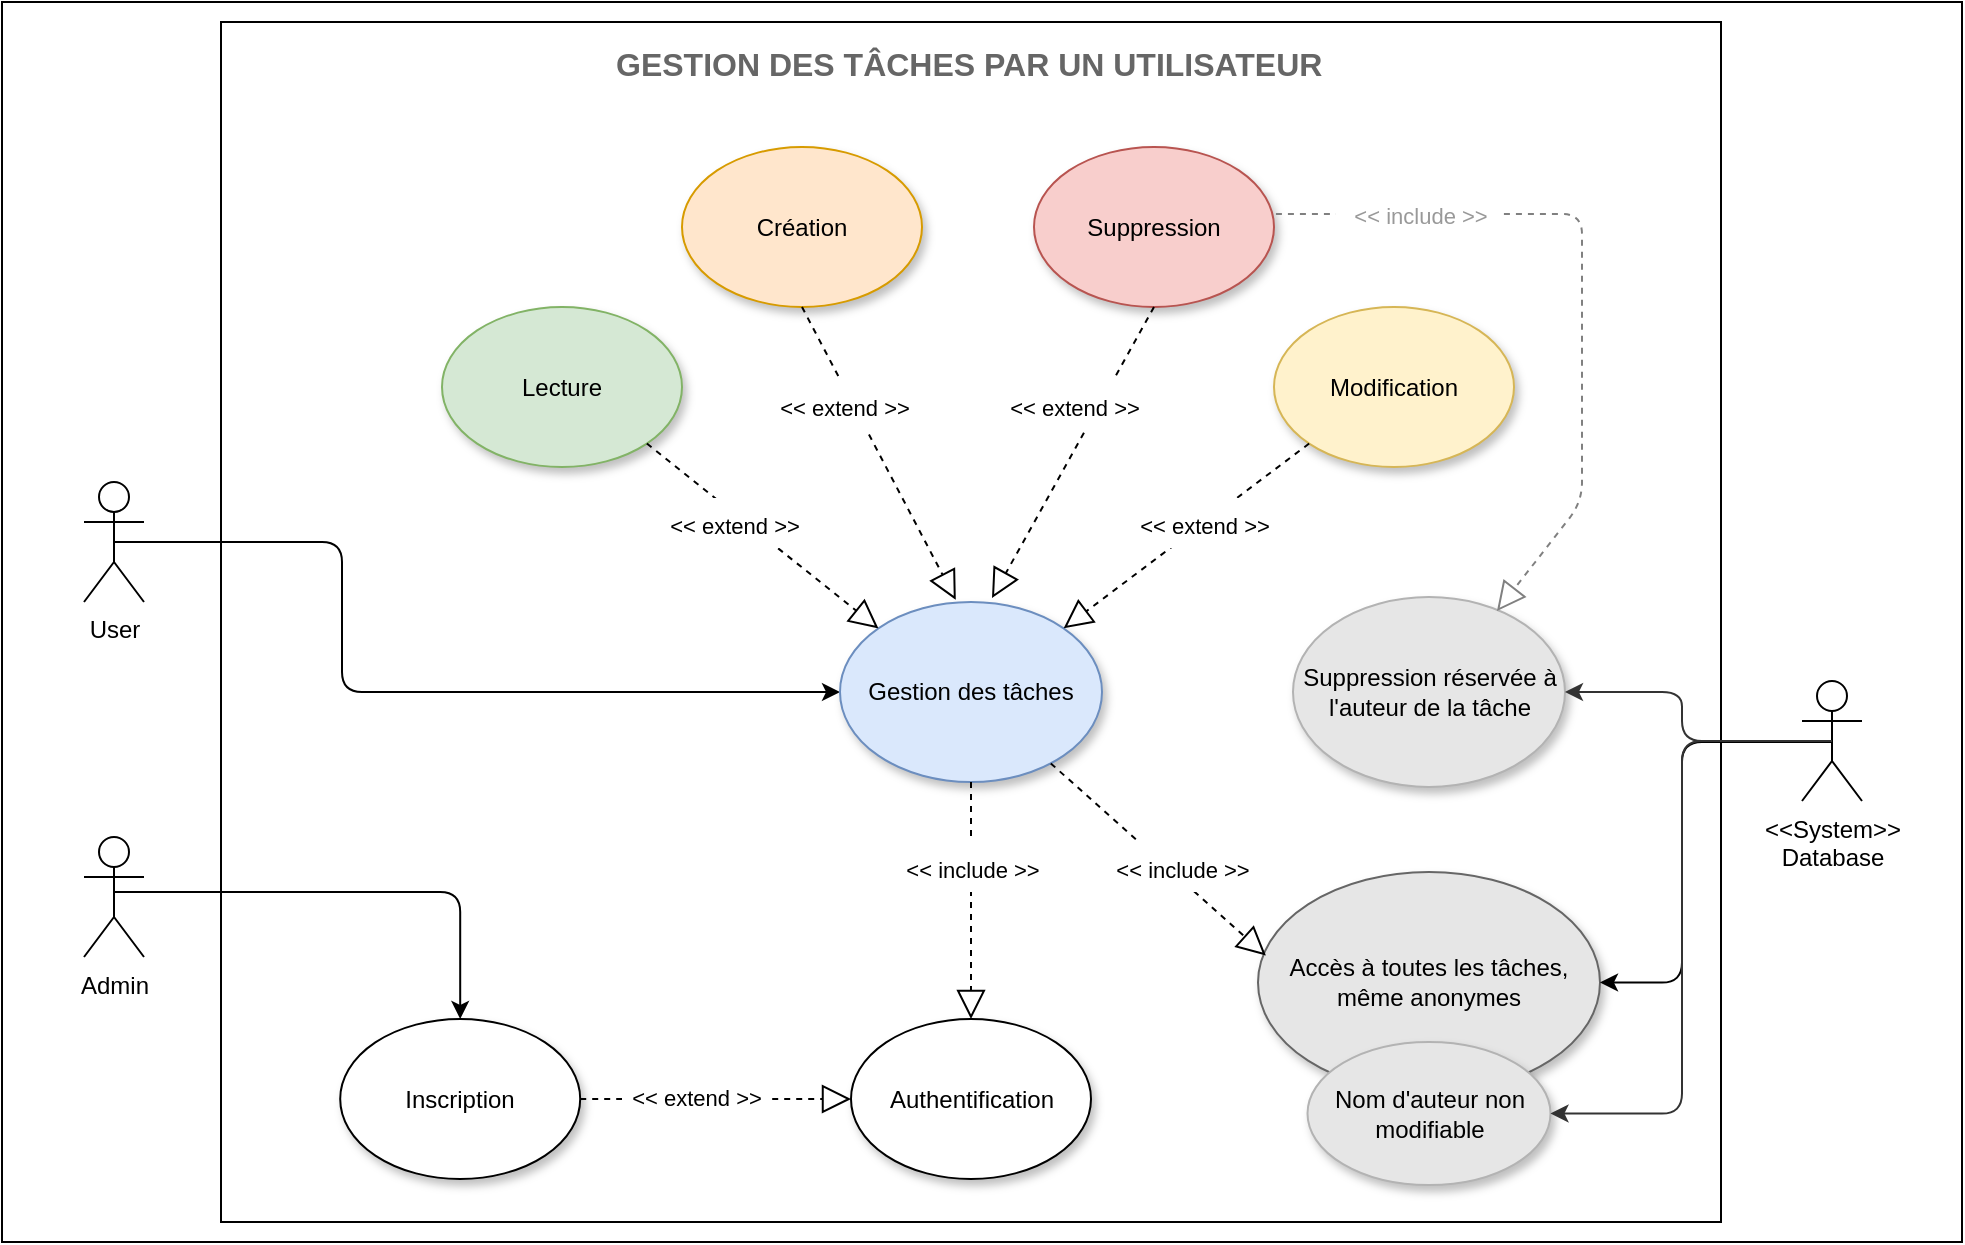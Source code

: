 <mxfile version="14.4.9" type="device" pages="3"><diagram id="VH_ox0vTG5aYY0R1LAW1" name="Page-1"><mxGraphModel dx="1088" dy="1764" grid="1" gridSize="10" guides="1" tooltips="1" connect="1" arrows="1" fold="1" page="1" pageScale="1" pageWidth="827" pageHeight="1169" math="0" shadow="0"><root><mxCell id="0"/><mxCell id="1" parent="0"/><mxCell id="WG0vmA7GrmN-rocCWLWq-1" value="" style="rounded=0;whiteSpace=wrap;html=1;fillColor=none;" parent="1" vertex="1"><mxGeometry x="230" y="-210" width="980" height="620" as="geometry"/></mxCell><mxCell id="WG0vmA7GrmN-rocCWLWq-2" value="" style="shape=folder;fontStyle=1;spacingTop=10;tabWidth=40;tabHeight=0;tabPosition=left;html=1;" parent="1" vertex="1"><mxGeometry x="339.5" y="-200" width="750" height="600" as="geometry"/></mxCell><mxCell id="WG0vmA7GrmN-rocCWLWq-3" style="edgeStyle=orthogonalEdgeStyle;rounded=1;orthogonalLoop=1;jettySize=auto;html=1;exitX=0.5;exitY=0.5;exitDx=0;exitDy=0;exitPerimeter=0;shadow=0;" parent="1" source="WG0vmA7GrmN-rocCWLWq-4" target="WG0vmA7GrmN-rocCWLWq-8" edge="1"><mxGeometry relative="1" as="geometry"><Array as="points"><mxPoint x="400" y="60"/><mxPoint x="400" y="135"/></Array></mxGeometry></mxCell><mxCell id="WG0vmA7GrmN-rocCWLWq-4" value="User" style="shape=umlActor;verticalLabelPosition=bottom;verticalAlign=top;html=1;" parent="1" vertex="1"><mxGeometry x="271" y="30" width="30" height="60" as="geometry"/></mxCell><mxCell id="WG0vmA7GrmN-rocCWLWq-5" value="Création" style="ellipse;whiteSpace=wrap;html=1;fillColor=#ffe6cc;strokeColor=#d79b00;shadow=1;" parent="1" vertex="1"><mxGeometry x="570" y="-137.5" width="120" height="80" as="geometry"/></mxCell><mxCell id="WG0vmA7GrmN-rocCWLWq-7" value="&lt;font color=&quot;#666666&quot;&gt;&lt;span style=&quot;font-size: 16px&quot;&gt;&lt;b&gt;GESTION DES TÂCHES PAR UN UTILISATEUR&lt;/b&gt;&lt;/span&gt;&lt;/font&gt;" style="text;html=1;align=left;" parent="1" vertex="1"><mxGeometry x="534.55" y="-195" width="360.9" height="30" as="geometry"/></mxCell><mxCell id="WG0vmA7GrmN-rocCWLWq-8" value="Gestion des tâches" style="ellipse;whiteSpace=wrap;html=1;fillColor=#dae8fc;strokeColor=#6c8ebf;shadow=1;" parent="1" vertex="1"><mxGeometry x="649" y="90" width="131" height="90" as="geometry"/></mxCell><mxCell id="WG0vmA7GrmN-rocCWLWq-10" value="Suppression" style="ellipse;whiteSpace=wrap;html=1;shadow=1;fillColor=#f8cecc;strokeColor=#b85450;" parent="1" vertex="1"><mxGeometry x="746" y="-137.5" width="120" height="80" as="geometry"/></mxCell><mxCell id="WG0vmA7GrmN-rocCWLWq-13" value="" style="endArrow=block;dashed=1;endFill=0;endSize=12;html=1;exitX=0.5;exitY=1;exitDx=0;exitDy=0;" parent="1" source="WG0vmA7GrmN-rocCWLWq-10" edge="1"><mxGeometry width="160" relative="1" as="geometry"><mxPoint x="709" y="90" as="sourcePoint"/><mxPoint x="725" y="88" as="targetPoint"/><Array as="points"/></mxGeometry></mxCell><mxCell id="WG0vmA7GrmN-rocCWLWq-14" value="" style="endArrow=block;dashed=1;endFill=0;endSize=12;html=1;exitX=0.5;exitY=1;exitDx=0;exitDy=0;entryX=0.442;entryY=-0.012;entryDx=0;entryDy=0;entryPerimeter=0;" parent="1" source="WG0vmA7GrmN-rocCWLWq-5" target="WG0vmA7GrmN-rocCWLWq-8" edge="1"><mxGeometry width="160" relative="1" as="geometry"><mxPoint x="837.574" y="3.284" as="sourcePoint"/><mxPoint x="687" y="91" as="targetPoint"/><Array as="points"/></mxGeometry></mxCell><mxCell id="WG0vmA7GrmN-rocCWLWq-17" value="&lt;font style=&quot;font-size: 11px&quot;&gt;&amp;lt;&amp;lt; extend &amp;gt;&amp;gt;&lt;/font&gt;" style="text;html=1;align=center;fillColor=#ffffff;" parent="1" vertex="1"><mxGeometry x="606" y="-21" width="90" height="25" as="geometry"/></mxCell><mxCell id="WG0vmA7GrmN-rocCWLWq-18" value="Inscription" style="ellipse;whiteSpace=wrap;html=1;shadow=1;" parent="1" vertex="1"><mxGeometry x="399.1" y="298.5" width="120" height="80" as="geometry"/></mxCell><mxCell id="WG0vmA7GrmN-rocCWLWq-19" value="" style="endArrow=block;dashed=1;endFill=0;endSize=12;html=1;exitX=0.5;exitY=1;exitDx=0;exitDy=0;entryX=0.5;entryY=0;entryDx=0;entryDy=0;" parent="1" source="WG0vmA7GrmN-rocCWLWq-8" target="lj6DxXYrxHW-u3DZiMIi-6" edge="1"><mxGeometry width="160" relative="1" as="geometry"><mxPoint x="719" y="310" as="sourcePoint"/><mxPoint x="719" y="180" as="targetPoint"/></mxGeometry></mxCell><mxCell id="lj6DxXYrxHW-u3DZiMIi-1" value="Lecture" style="ellipse;whiteSpace=wrap;html=1;shadow=1;fillColor=#d5e8d4;strokeColor=#82b366;" parent="1" vertex="1"><mxGeometry x="450" y="-57.5" width="120" height="80" as="geometry"/></mxCell><mxCell id="lj6DxXYrxHW-u3DZiMIi-2" value="" style="endArrow=block;dashed=1;endFill=0;endSize=12;html=1;exitX=1;exitY=1;exitDx=0;exitDy=0;entryX=0;entryY=0;entryDx=0;entryDy=0;" parent="1" source="lj6DxXYrxHW-u3DZiMIi-1" target="WG0vmA7GrmN-rocCWLWq-8" edge="1"><mxGeometry width="160" relative="1" as="geometry"><mxPoint x="719" y="-60" as="sourcePoint"/><mxPoint x="719" y="100" as="targetPoint"/><Array as="points"/></mxGeometry></mxCell><mxCell id="lj6DxXYrxHW-u3DZiMIi-3" value="&lt;font style=&quot;font-size: 11px&quot;&gt;&amp;lt;&amp;lt; extend &amp;gt;&amp;gt;&lt;/font&gt;" style="text;html=1;align=center;fillColor=#ffffff;" parent="1" vertex="1"><mxGeometry x="551" y="38" width="90" height="25" as="geometry"/></mxCell><mxCell id="lj6DxXYrxHW-u3DZiMIi-4" value="&lt;font style=&quot;font-size: 11px&quot;&gt;&amp;lt;&amp;lt; include &amp;gt;&amp;gt;&lt;/font&gt;" style="text;html=1;align=center;fillColor=#ffffff;" parent="1" vertex="1"><mxGeometry x="670" y="210" width="90" height="25" as="geometry"/></mxCell><mxCell id="lj6DxXYrxHW-u3DZiMIi-6" value="Authentification" style="ellipse;whiteSpace=wrap;html=1;shadow=1;" parent="1" vertex="1"><mxGeometry x="654.5" y="298.5" width="120" height="80" as="geometry"/></mxCell><mxCell id="lj6DxXYrxHW-u3DZiMIi-12" value="" style="endArrow=block;dashed=1;endFill=0;endSize=12;html=1;exitX=1;exitY=0.5;exitDx=0;exitDy=0;entryX=0;entryY=0.5;entryDx=0;entryDy=0;" parent="1" source="WG0vmA7GrmN-rocCWLWq-18" target="lj6DxXYrxHW-u3DZiMIi-6" edge="1"><mxGeometry width="160" relative="1" as="geometry"><mxPoint x="960" y="173.54" as="sourcePoint"/><mxPoint x="842.426" y="321.716" as="targetPoint"/></mxGeometry></mxCell><mxCell id="lj6DxXYrxHW-u3DZiMIi-13" value="&lt;font style=&quot;font-size: 11px&quot;&gt;&amp;lt;&amp;lt; extend &amp;gt;&amp;gt;&lt;/font&gt;" style="text;html=1;align=center;fillColor=#ffffff;" parent="1" vertex="1"><mxGeometry x="540" y="324" width="74" height="25" as="geometry"/></mxCell><mxCell id="lj6DxXYrxHW-u3DZiMIi-15" value="Modification" style="ellipse;whiteSpace=wrap;html=1;fillColor=#fff2cc;strokeColor=#d6b656;shadow=1;" parent="1" vertex="1"><mxGeometry x="866" y="-57.5" width="120" height="80" as="geometry"/></mxCell><mxCell id="lj6DxXYrxHW-u3DZiMIi-16" value="" style="endArrow=block;dashed=1;endFill=0;endSize=12;html=1;exitX=0;exitY=1;exitDx=0;exitDy=0;entryX=1;entryY=0;entryDx=0;entryDy=0;startSize=6;" parent="1" source="lj6DxXYrxHW-u3DZiMIi-15" target="WG0vmA7GrmN-rocCWLWq-8" edge="1"><mxGeometry width="160" relative="1" as="geometry"><mxPoint x="640" y="-47.5" as="sourcePoint"/><mxPoint x="709" y="90" as="targetPoint"/><Array as="points"/></mxGeometry></mxCell><mxCell id="lj6DxXYrxHW-u3DZiMIi-17" value="&lt;font style=&quot;font-size: 11px&quot;&gt;&amp;lt;&amp;lt; extend &amp;gt;&amp;gt;&lt;/font&gt;" style="text;html=1;align=center;fillColor=#ffffff;" parent="1" vertex="1"><mxGeometry x="786" y="38" width="90" height="25" as="geometry"/></mxCell><mxCell id="WG0vmA7GrmN-rocCWLWq-16" value="&lt;font style=&quot;font-size: 11px&quot;&gt;&amp;lt;&amp;lt; extend &amp;gt;&amp;gt;&lt;/font&gt;" style="text;html=1;align=center;fillColor=#ffffff;" parent="1" vertex="1"><mxGeometry x="721" y="-21" width="90" height="25" as="geometry"/></mxCell><mxCell id="iGPnYd8K7_61sHBMlRPm-2" value="Accès à toutes les tâches, même anonymes" style="ellipse;whiteSpace=wrap;html=1;shadow=1;fillColor=#E6E6E6;strokeColor=#666666;" parent="1" vertex="1"><mxGeometry x="858" y="225" width="171" height="110.5" as="geometry"/></mxCell><mxCell id="iGPnYd8K7_61sHBMlRPm-5" value="&amp;lt;&amp;lt;System&amp;gt;&amp;gt;&lt;br&gt;Database" style="shape=umlActor;verticalLabelPosition=bottom;verticalAlign=top;html=1;" parent="1" vertex="1"><mxGeometry x="1130" y="129.5" width="30" height="60" as="geometry"/></mxCell><mxCell id="iGPnYd8K7_61sHBMlRPm-8" value="" style="endArrow=block;dashed=1;endFill=0;endSize=12;html=1;entryX=0.023;entryY=0.378;entryDx=0;entryDy=0;entryPerimeter=0;" parent="1" source="WG0vmA7GrmN-rocCWLWq-8" target="iGPnYd8K7_61sHBMlRPm-2" edge="1"><mxGeometry width="160" relative="1" as="geometry"><mxPoint x="724.5" y="190" as="sourcePoint"/><mxPoint x="724.5" y="308.5" as="targetPoint"/></mxGeometry></mxCell><mxCell id="iGPnYd8K7_61sHBMlRPm-4" value="&lt;font style=&quot;font-size: 11px&quot;&gt;&amp;lt;&amp;lt; include &amp;gt;&amp;gt;&lt;/font&gt;" style="text;html=1;align=center;fillColor=#ffffff;" parent="1" vertex="1"><mxGeometry x="788" y="210" width="64" height="25" as="geometry"/></mxCell><mxCell id="iGPnYd8K7_61sHBMlRPm-9" value="Suppression réservée à l'auteur de la tâche" style="ellipse;whiteSpace=wrap;html=1;shadow=1;fillColor=#E6E6E6;strokeColor=#B3B3B3;" parent="1" vertex="1"><mxGeometry x="875.5" y="87.5" width="136" height="95" as="geometry"/></mxCell><mxCell id="iGPnYd8K7_61sHBMlRPm-11" style="edgeStyle=orthogonalEdgeStyle;rounded=1;orthogonalLoop=1;jettySize=auto;html=1;shadow=0;entryX=1;entryY=0.5;entryDx=0;entryDy=0;exitX=0.5;exitY=0.5;exitDx=0;exitDy=0;exitPerimeter=0;strokeColor=#333333;" parent="1" source="iGPnYd8K7_61sHBMlRPm-5" target="iGPnYd8K7_61sHBMlRPm-9" edge="1"><mxGeometry relative="1" as="geometry"><Array as="points"><mxPoint x="1070" y="160"/><mxPoint x="1070" y="135"/></Array><mxPoint x="1030" y="255" as="sourcePoint"/><mxPoint x="1041.0" y="254.75" as="targetPoint"/></mxGeometry></mxCell><mxCell id="iGPnYd8K7_61sHBMlRPm-12" style="edgeStyle=orthogonalEdgeStyle;rounded=1;orthogonalLoop=1;jettySize=auto;html=1;exitX=0.5;exitY=0.5;exitDx=0;exitDy=0;exitPerimeter=0;shadow=0;entryX=1;entryY=0.5;entryDx=0;entryDy=0;" parent="1" target="iGPnYd8K7_61sHBMlRPm-2" edge="1"><mxGeometry relative="1" as="geometry"><Array as="points"><mxPoint x="1070" y="160"/><mxPoint x="1070" y="280"/></Array><mxPoint x="1145" y="160" as="sourcePoint"/><mxPoint x="1031" y="310" as="targetPoint"/></mxGeometry></mxCell><mxCell id="iGPnYd8K7_61sHBMlRPm-13" value="" style="endArrow=block;dashed=1;endFill=0;endSize=12;html=1;exitX=1.008;exitY=0.419;exitDx=0;exitDy=0;exitPerimeter=0;entryX=0.75;entryY=0.074;entryDx=0;entryDy=0;entryPerimeter=0;strokeColor=#808080;fontColor=#FF0000;" parent="1" source="WG0vmA7GrmN-rocCWLWq-10" target="iGPnYd8K7_61sHBMlRPm-9" edge="1"><mxGeometry width="160" relative="1" as="geometry"><mxPoint x="724.5" y="190" as="sourcePoint"/><mxPoint x="724.5" y="308.5" as="targetPoint"/><Array as="points"><mxPoint x="1020" y="-104"/><mxPoint x="1020" y="40"/></Array></mxGeometry></mxCell><mxCell id="iGPnYd8K7_61sHBMlRPm-15" value="&lt;font style=&quot;font-size: 11px&quot;&gt;&amp;lt;&amp;lt; include &amp;gt;&amp;gt;&lt;/font&gt;" style="text;html=1;align=center;fillColor=#ffffff;fontColor=#999999;" parent="1" vertex="1"><mxGeometry x="897" y="-117" width="83" height="25" as="geometry"/></mxCell><mxCell id="iGPnYd8K7_61sHBMlRPm-19" value="Admin" style="shape=umlActor;verticalLabelPosition=bottom;verticalAlign=top;html=1;" parent="1" vertex="1"><mxGeometry x="271" y="207.5" width="30" height="60" as="geometry"/></mxCell><mxCell id="iGPnYd8K7_61sHBMlRPm-20" style="edgeStyle=orthogonalEdgeStyle;rounded=1;orthogonalLoop=1;jettySize=auto;html=1;exitX=0.5;exitY=0.5;exitDx=0;exitDy=0;exitPerimeter=0;shadow=0;entryX=0.5;entryY=0;entryDx=0;entryDy=0;" parent="1" target="WG0vmA7GrmN-rocCWLWq-18" edge="1"><mxGeometry relative="1" as="geometry"><Array as="points"><mxPoint x="459" y="235"/></Array><mxPoint x="286" y="235" as="sourcePoint"/><mxPoint x="649" y="310" as="targetPoint"/></mxGeometry></mxCell><mxCell id="iGPnYd8K7_61sHBMlRPm-21" value="Nom d'auteur non modifiable" style="ellipse;whiteSpace=wrap;html=1;shadow=1;fillColor=#E6E6E6;strokeColor=#B3B3B3;" parent="1" vertex="1"><mxGeometry x="882.75" y="310" width="121.5" height="71.5" as="geometry"/></mxCell><mxCell id="iGPnYd8K7_61sHBMlRPm-22" style="edgeStyle=orthogonalEdgeStyle;rounded=1;orthogonalLoop=1;jettySize=auto;html=1;shadow=0;entryX=1;entryY=0.5;entryDx=0;entryDy=0;strokeColor=#333333;exitX=0.5;exitY=0.5;exitDx=0;exitDy=0;exitPerimeter=0;fontColor=#999999;" parent="1" source="iGPnYd8K7_61sHBMlRPm-5" target="iGPnYd8K7_61sHBMlRPm-21" edge="1"><mxGeometry relative="1" as="geometry"><Array as="points"><mxPoint x="1070" y="160"/><mxPoint x="1070" y="346"/></Array><mxPoint x="1155" y="169.5" as="sourcePoint"/><mxPoint x="1004" y="157.5" as="targetPoint"/></mxGeometry></mxCell></root></mxGraphModel></diagram><diagram name="Livraison d'une commande" id="w-QYUiCodnrglj6sB1-8"><mxGraphModel dx="3485" dy="1910" grid="1" gridSize="10" guides="1" tooltips="1" connect="1" arrows="1" fold="1" page="1" pageScale="1" pageWidth="1654" pageHeight="2336" math="0" shadow="0"><root><mxCell id="6cDjXTNqXEqVuaz6WDZV-0"/><mxCell id="6cDjXTNqXEqVuaz6WDZV-1" parent="6cDjXTNqXEqVuaz6WDZV-0"/><mxCell id="MOrpgFzgNn9ORwq8JFCb-0" value="" style="whiteSpace=wrap;html=1;" vertex="1" parent="6cDjXTNqXEqVuaz6WDZV-1"><mxGeometry x="110" y="90" width="1340" height="890" as="geometry"/></mxCell><mxCell id="Pdqt44g4JhJTXEELVmCi-0" value="" style="shape=folder;fontStyle=1;spacingTop=10;tabWidth=40;tabHeight=14;tabPosition=left;html=1;" parent="6cDjXTNqXEqVuaz6WDZV-1" vertex="1"><mxGeometry x="350" y="130" width="830" height="790" as="geometry"/></mxCell><mxCell id="6b2l9aKh-bgbINoQDBiH-1" value="&amp;lt;&amp;lt;système&amp;gt;&amp;gt;&lt;br&gt;&lt;b&gt;système de géolocalisation&lt;/b&gt;&lt;br&gt;" style="shape=umlActor;verticalLabelPosition=bottom;labelBackgroundColor=#ffffff;verticalAlign=top;html=1;fillColor=#000000;" parent="6cDjXTNqXEqVuaz6WDZV-1" vertex="1"><mxGeometry x="1300" y="500" width="30" height="56" as="geometry"/></mxCell><mxCell id="6b2l9aKh-bgbINoQDBiH-2" style="edgeStyle=none;rounded=1;jumpSize=6;orthogonalLoop=1;jettySize=auto;html=1;exitX=1;exitY=1;exitDx=0;exitDy=0;entryX=0.024;entryY=0.386;entryDx=0;entryDy=0;entryPerimeter=0;dashed=1;endArrow=block;endFill=0;endSize=20;strokeWidth=1;" parent="6cDjXTNqXEqVuaz6WDZV-1" source="6b2l9aKh-bgbINoQDBiH-4" target="6b2l9aKh-bgbINoQDBiH-5" edge="1"><mxGeometry relative="1" as="geometry"/></mxCell><mxCell id="6b2l9aKh-bgbINoQDBiH-3" value="&amp;lt; &amp;lt;include&amp;gt; &amp;gt;" style="text;html=1;resizable=0;points=[];align=center;verticalAlign=middle;labelBackgroundColor=#ffffff;" parent="6b2l9aKh-bgbINoQDBiH-2" vertex="1" connectable="0"><mxGeometry x="-0.205" y="1" relative="1" as="geometry"><mxPoint as="offset"/></mxGeometry></mxCell><mxCell id="6b2l9aKh-bgbINoQDBiH-4" value="Validation de la commande" style="ellipse;whiteSpace=wrap;html=1;" parent="6cDjXTNqXEqVuaz6WDZV-1" vertex="1"><mxGeometry x="494" y="168" width="210" height="70" as="geometry"/></mxCell><mxCell id="G4kkE9BbwctxxHwsilJT-6" style="edgeStyle=none;rounded=1;jumpSize=6;orthogonalLoop=1;jettySize=auto;html=1;exitX=0.5;exitY=1;exitDx=0;exitDy=0;entryX=0.5;entryY=0;entryDx=0;entryDy=0;dashed=1;endArrow=block;endFill=0;endSize=20;strokeWidth=1;" parent="6cDjXTNqXEqVuaz6WDZV-1" source="6b2l9aKh-bgbINoQDBiH-5" target="G4kkE9BbwctxxHwsilJT-3" edge="1"><mxGeometry relative="1" as="geometry"/></mxCell><mxCell id="G4kkE9BbwctxxHwsilJT-9" value="&amp;lt; &amp;lt;include&amp;gt; &amp;gt;" style="text;html=1;resizable=0;points=[];align=center;verticalAlign=middle;labelBackgroundColor=#ffffff;" parent="G4kkE9BbwctxxHwsilJT-6" vertex="1" connectable="0"><mxGeometry x="-0.405" y="2" relative="1" as="geometry"><mxPoint x="-2" y="14" as="offset"/></mxGeometry></mxCell><mxCell id="G4kkE9BbwctxxHwsilJT-14" style="edgeStyle=none;rounded=1;jumpSize=6;orthogonalLoop=1;jettySize=auto;html=1;exitX=1;exitY=1;exitDx=0;exitDy=0;entryX=1;entryY=0;entryDx=0;entryDy=0;dashed=1;endArrow=block;endFill=0;endSize=20;strokeWidth=1;" parent="6cDjXTNqXEqVuaz6WDZV-1" source="G4kkE9BbwctxxHwsilJT-3" target="G4kkE9BbwctxxHwsilJT-11" edge="1"><mxGeometry relative="1" as="geometry"><Array as="points"/></mxGeometry></mxCell><mxCell id="G4kkE9BbwctxxHwsilJT-15" value="&amp;lt; &amp;lt;include&amp;gt; &amp;gt;" style="text;html=1;resizable=0;points=[];align=center;verticalAlign=middle;labelBackgroundColor=#ffffff;" parent="G4kkE9BbwctxxHwsilJT-14" vertex="1" connectable="0"><mxGeometry x="-0.217" relative="1" as="geometry"><mxPoint as="offset"/></mxGeometry></mxCell><mxCell id="6b2l9aKh-bgbINoQDBiH-5" value="Calcul du temps de livraison" style="ellipse;whiteSpace=wrap;html=1;" parent="6cDjXTNqXEqVuaz6WDZV-1" vertex="1"><mxGeometry x="838" y="257" width="210" height="70" as="geometry"/></mxCell><mxCell id="6b2l9aKh-bgbINoQDBiH-6" value="" style="endArrow=none;html=1;entryX=0;entryY=0.333;entryDx=0;entryDy=0;entryPerimeter=0;exitX=0.886;exitY=0.814;exitDx=0;exitDy=0;exitPerimeter=0;" parent="6cDjXTNqXEqVuaz6WDZV-1" source="6b2l9aKh-bgbINoQDBiH-5" target="6b2l9aKh-bgbINoQDBiH-1" edge="1"><mxGeometry width="50" height="50" relative="1" as="geometry"><mxPoint x="1085" y="267" as="sourcePoint"/><mxPoint x="1204" y="188" as="targetPoint"/></mxGeometry></mxCell><mxCell id="6b2l9aKh-bgbINoQDBiH-9" value="Livraison de la commande" style="ellipse;whiteSpace=wrap;html=1;" parent="6cDjXTNqXEqVuaz6WDZV-1" vertex="1"><mxGeometry x="555" y="780" width="210" height="70" as="geometry"/></mxCell><mxCell id="6b2l9aKh-bgbINoQDBiH-10" value="&lt;div style=&quot;text-align: center&quot;&gt;&lt;span&gt;&lt;b&gt;extension point&lt;/b&gt;&lt;/span&gt;&lt;/div&gt;&lt;div style=&quot;text-align: center&quot;&gt;&lt;span&gt;EXT1 : Si validation OK&lt;/span&gt;&lt;/div&gt;" style="text;html=1;resizable=0;points=[];autosize=1;align=left;verticalAlign=top;spacingTop=-4;" parent="6cDjXTNqXEqVuaz6WDZV-1" vertex="1"><mxGeometry x="534" y="247" width="140" height="30" as="geometry"/></mxCell><mxCell id="BLP0bTrUJ7WYx-oRSA_N-0" value="&lt;div style=&quot;text-align: center&quot;&gt;&lt;b&gt;Livraison d'une commande&lt;/b&gt;&lt;/div&gt;" style="text;html=1;" parent="6cDjXTNqXEqVuaz6WDZV-1" vertex="1"><mxGeometry x="1000" y="156" width="170" height="30" as="geometry"/></mxCell><mxCell id="6AGqnf61tiGwgaYWyTPQ-6" style="edgeStyle=none;rounded=1;jumpSize=6;orthogonalLoop=1;jettySize=auto;html=1;exitX=0.5;exitY=0;exitDx=0;exitDy=0;entryX=0.457;entryY=1.2;entryDx=0;entryDy=0;entryPerimeter=0;endArrow=block;endFill=0;endSize=20;strokeWidth=1;dashed=1;" parent="6cDjXTNqXEqVuaz6WDZV-1" source="BLP0bTrUJ7WYx-oRSA_N-1" target="6b2l9aKh-bgbINoQDBiH-10" edge="1"><mxGeometry relative="1" as="geometry"/></mxCell><mxCell id="bcoSQ2qYeqrCAkolIB37-0" value="&amp;lt; &amp;lt;extend&amp;gt; &amp;gt;" style="text;html=1;resizable=0;points=[];align=center;verticalAlign=middle;labelBackgroundColor=#ffffff;" parent="6AGqnf61tiGwgaYWyTPQ-6" vertex="1" connectable="0"><mxGeometry x="-0.265" relative="1" as="geometry"><mxPoint x="28" y="2" as="offset"/></mxGeometry></mxCell><mxCell id="G4kkE9BbwctxxHwsilJT-4" style="edgeStyle=none;rounded=1;jumpSize=6;orthogonalLoop=1;jettySize=auto;html=1;exitX=1;exitY=0.5;exitDx=0;exitDy=0;entryX=0;entryY=0;entryDx=0;entryDy=0;dashed=1;endArrow=block;endFill=0;endSize=20;strokeWidth=1;" parent="6cDjXTNqXEqVuaz6WDZV-1" source="BLP0bTrUJ7WYx-oRSA_N-1" target="G4kkE9BbwctxxHwsilJT-3" edge="1"><mxGeometry relative="1" as="geometry"/></mxCell><mxCell id="G4kkE9BbwctxxHwsilJT-8" value="&amp;lt; &amp;lt;include&amp;gt; &amp;gt;" style="text;html=1;resizable=0;points=[];align=center;verticalAlign=middle;labelBackgroundColor=#ffffff;" parent="G4kkE9BbwctxxHwsilJT-4" vertex="1" connectable="0"><mxGeometry x="0.19" y="2" relative="1" as="geometry"><mxPoint x="-13.5" y="-6.5" as="offset"/></mxGeometry></mxCell><mxCell id="BLP0bTrUJ7WYx-oRSA_N-1" value="Choix du livreur le plus proche&lt;br&gt;" style="ellipse;whiteSpace=wrap;html=1;" parent="6cDjXTNqXEqVuaz6WDZV-1" vertex="1"><mxGeometry x="479" y="360" width="250" height="70" as="geometry"/></mxCell><mxCell id="BLP0bTrUJ7WYx-oRSA_N-4" style="edgeStyle=none;rounded=1;jumpSize=6;orthogonalLoop=1;jettySize=auto;html=1;exitX=0.5;exitY=0;exitDx=0;exitDy=0;entryX=0.136;entryY=1.1;entryDx=0;entryDy=0;dashed=1;endArrow=block;endFill=0;endSize=20;strokeWidth=1;entryPerimeter=0;" parent="6cDjXTNqXEqVuaz6WDZV-1" source="BLP0bTrUJ7WYx-oRSA_N-3" target="sgKaqKILv5sMn1YOSmrw-0" edge="1"><mxGeometry relative="1" as="geometry"/></mxCell><mxCell id="bcoSQ2qYeqrCAkolIB37-1" value="&amp;lt; &amp;lt;extend&amp;gt; &amp;gt;" style="text;html=1;resizable=0;points=[];align=center;verticalAlign=middle;labelBackgroundColor=#ffffff;" parent="BLP0bTrUJ7WYx-oRSA_N-4" vertex="1" connectable="0"><mxGeometry x="-0.257" relative="1" as="geometry"><mxPoint x="-32" y="-3" as="offset"/></mxGeometry></mxCell><mxCell id="G4kkE9BbwctxxHwsilJT-5" style="edgeStyle=none;rounded=1;jumpSize=6;orthogonalLoop=1;jettySize=auto;html=1;exitX=1;exitY=0.5;exitDx=0;exitDy=0;entryX=0;entryY=0.5;entryDx=0;entryDy=0;dashed=1;endArrow=block;endFill=0;endSize=20;strokeWidth=1;" parent="6cDjXTNqXEqVuaz6WDZV-1" source="BLP0bTrUJ7WYx-oRSA_N-3" target="G4kkE9BbwctxxHwsilJT-3" edge="1"><mxGeometry relative="1" as="geometry"/></mxCell><mxCell id="G4kkE9BbwctxxHwsilJT-7" value="&amp;lt; &amp;lt;include&amp;gt; &amp;gt;" style="text;html=1;resizable=0;points=[];align=center;verticalAlign=middle;labelBackgroundColor=#ffffff;" parent="G4kkE9BbwctxxHwsilJT-5" vertex="1" connectable="0"><mxGeometry x="-0.137" relative="1" as="geometry"><mxPoint as="offset"/></mxGeometry></mxCell><mxCell id="BLP0bTrUJ7WYx-oRSA_N-3" value="Choix du livreur suivant" style="ellipse;whiteSpace=wrap;html=1;" parent="6cDjXTNqXEqVuaz6WDZV-1" vertex="1"><mxGeometry x="375" y="521" width="250" height="70" as="geometry"/></mxCell><mxCell id="BLP0bTrUJ7WYx-oRSA_N-6" value="livreur&lt;br&gt;" style="shape=umlActor;verticalLabelPosition=bottom;labelBackgroundColor=#ffffff;verticalAlign=top;html=1;fillColor=#000000;" parent="6cDjXTNqXEqVuaz6WDZV-1" vertex="1"><mxGeometry x="261" y="690" width="30" height="60" as="geometry"/></mxCell><mxCell id="6AGqnf61tiGwgaYWyTPQ-0" value="Acheteur" style="shape=umlActor;verticalLabelPosition=bottom;labelBackgroundColor=#ffffff;verticalAlign=top;html=1;fillColor=#000000;" parent="6cDjXTNqXEqVuaz6WDZV-1" vertex="1"><mxGeometry x="261" y="156" width="30" height="60" as="geometry"/></mxCell><mxCell id="6AGqnf61tiGwgaYWyTPQ-4" style="edgeStyle=none;rounded=1;jumpSize=6;orthogonalLoop=1;jettySize=auto;html=1;exitX=0.5;exitY=0;exitDx=0;exitDy=0;exitPerimeter=0;endArrow=block;endFill=0;endSize=20;strokeWidth=1;" parent="6cDjXTNqXEqVuaz6WDZV-1" source="6AGqnf61tiGwgaYWyTPQ-1" edge="1"><mxGeometry relative="1" as="geometry"><mxPoint x="280" y="240" as="targetPoint"/></mxGeometry></mxCell><mxCell id="6AGqnf61tiGwgaYWyTPQ-1" value="Particulier" style="shape=umlActor;verticalLabelPosition=bottom;labelBackgroundColor=#ffffff;verticalAlign=top;html=1;fillColor=#000000;" parent="6cDjXTNqXEqVuaz6WDZV-1" vertex="1"><mxGeometry x="291" y="277" width="30" height="60" as="geometry"/></mxCell><mxCell id="6AGqnf61tiGwgaYWyTPQ-3" style="edgeStyle=none;rounded=1;jumpSize=6;orthogonalLoop=1;jettySize=auto;html=1;exitX=0.5;exitY=0;exitDx=0;exitDy=0;exitPerimeter=0;endArrow=block;endFill=0;endSize=20;strokeWidth=1;" parent="6cDjXTNqXEqVuaz6WDZV-1" source="6AGqnf61tiGwgaYWyTPQ-2" edge="1"><mxGeometry relative="1" as="geometry"><mxPoint x="250" y="240" as="targetPoint"/></mxGeometry></mxCell><mxCell id="6AGqnf61tiGwgaYWyTPQ-2" value="Entreprise" style="shape=umlActor;verticalLabelPosition=bottom;labelBackgroundColor=#ffffff;verticalAlign=top;html=1;fillColor=#000000;" parent="6cDjXTNqXEqVuaz6WDZV-1" vertex="1"><mxGeometry x="180" y="280" width="30" height="60" as="geometry"/></mxCell><mxCell id="6AGqnf61tiGwgaYWyTPQ-5" value="" style="endArrow=none;html=1;strokeWidth=1;entryX=0;entryY=0.5;entryDx=0;entryDy=0;exitX=0.75;exitY=0.1;exitDx=0;exitDy=0;exitPerimeter=0;" parent="6cDjXTNqXEqVuaz6WDZV-1" source="6AGqnf61tiGwgaYWyTPQ-0" target="6b2l9aKh-bgbINoQDBiH-4" edge="1"><mxGeometry width="50" height="50" relative="1" as="geometry"><mxPoint x="370" y="263" as="sourcePoint"/><mxPoint x="420" y="213" as="targetPoint"/></mxGeometry></mxCell><mxCell id="sgKaqKILv5sMn1YOSmrw-0" value="&lt;div style=&quot;text-align: center&quot;&gt;&lt;span&gt;&lt;b&gt;extension point&lt;/b&gt;&lt;/span&gt;&lt;/div&gt;&lt;div style=&quot;text-align: center&quot;&gt;&lt;span&gt;EXT1 : Si livreur actuel non disponible&lt;/span&gt;&lt;/div&gt;" style="text;html=1;resizable=0;points=[];autosize=1;align=left;verticalAlign=top;spacingTop=-4;" parent="6cDjXTNqXEqVuaz6WDZV-1" vertex="1"><mxGeometry x="500" y="440" width="220" height="30" as="geometry"/></mxCell><mxCell id="sgKaqKILv5sMn1YOSmrw-3" value="Entreprise ExpressFood" style="shape=umlActor;verticalLabelPosition=bottom;labelBackgroundColor=#ffffff;verticalAlign=top;html=1;fillColor=#000000;" parent="6cDjXTNqXEqVuaz6WDZV-1" vertex="1"><mxGeometry x="195" y="521" width="30" height="60" as="geometry"/></mxCell><mxCell id="sgKaqKILv5sMn1YOSmrw-5" value="" style="endArrow=none;html=1;entryX=0;entryY=0.5;entryDx=0;entryDy=0;exitX=1;exitY=0.333;exitDx=0;exitDy=0;exitPerimeter=0;" parent="6cDjXTNqXEqVuaz6WDZV-1" source="sgKaqKILv5sMn1YOSmrw-3" target="BLP0bTrUJ7WYx-oRSA_N-3" edge="1"><mxGeometry width="50" height="50" relative="1" as="geometry"><mxPoint x="890" y="825" as="sourcePoint"/><mxPoint x="1320" y="539" as="targetPoint"/><Array as="points"/></mxGeometry></mxCell><mxCell id="G4kkE9BbwctxxHwsilJT-0" value="&amp;lt;&amp;lt;système&amp;gt;&amp;gt;&lt;br&gt;&lt;b&gt;système de paiement&lt;/b&gt;&lt;br&gt;" style="shape=umlActor;verticalLabelPosition=bottom;labelBackgroundColor=#ffffff;verticalAlign=top;html=1;fillColor=#000000;" parent="6cDjXTNqXEqVuaz6WDZV-1" vertex="1"><mxGeometry x="1295" y="749" width="30" height="56" as="geometry"/></mxCell><mxCell id="G4kkE9BbwctxxHwsilJT-12" style="edgeStyle=none;rounded=1;jumpSize=6;orthogonalLoop=1;jettySize=auto;html=1;exitX=0;exitY=1;exitDx=0;exitDy=0;entryX=0.5;entryY=0;entryDx=0;entryDy=0;dashed=1;endArrow=block;endFill=0;endSize=20;strokeWidth=1;" parent="6cDjXTNqXEqVuaz6WDZV-1" source="G4kkE9BbwctxxHwsilJT-3" target="G4kkE9BbwctxxHwsilJT-10" edge="1"><mxGeometry relative="1" as="geometry"/></mxCell><mxCell id="G4kkE9BbwctxxHwsilJT-13" value="&amp;lt; &amp;lt;include&amp;gt; &amp;gt;" style="text;html=1;resizable=0;points=[];align=center;verticalAlign=middle;labelBackgroundColor=#ffffff;" parent="G4kkE9BbwctxxHwsilJT-12" vertex="1" connectable="0"><mxGeometry x="0.162" relative="1" as="geometry"><mxPoint as="offset"/></mxGeometry></mxCell><mxCell id="G4kkE9BbwctxxHwsilJT-3" value="Livraison acceptée" style="ellipse;whiteSpace=wrap;html=1;" parent="6cDjXTNqXEqVuaz6WDZV-1" vertex="1"><mxGeometry x="838" y="458" width="210" height="70" as="geometry"/></mxCell><mxCell id="G4kkE9BbwctxxHwsilJT-16" style="edgeStyle=none;rounded=1;jumpSize=6;orthogonalLoop=1;jettySize=auto;html=1;exitX=1;exitY=0.5;exitDx=0;exitDy=0;entryX=0;entryY=1;entryDx=0;entryDy=0;dashed=1;endArrow=block;endFill=0;endSize=20;strokeWidth=1;" parent="6cDjXTNqXEqVuaz6WDZV-1" source="G4kkE9BbwctxxHwsilJT-10" target="G4kkE9BbwctxxHwsilJT-11" edge="1"><mxGeometry relative="1" as="geometry"/></mxCell><mxCell id="G4kkE9BbwctxxHwsilJT-17" value="&amp;lt; &amp;lt;include&amp;gt; &amp;gt;" style="text;html=1;resizable=0;points=[];align=center;verticalAlign=middle;labelBackgroundColor=#ffffff;" parent="G4kkE9BbwctxxHwsilJT-16" vertex="1" connectable="0"><mxGeometry x="-0.359" y="1" relative="1" as="geometry"><mxPoint x="7.5" y="14" as="offset"/></mxGeometry></mxCell><mxCell id="G4kkE9BbwctxxHwsilJT-22" style="edgeStyle=none;rounded=1;jumpSize=6;orthogonalLoop=1;jettySize=auto;html=1;exitX=0.5;exitY=1;exitDx=0;exitDy=0;entryX=0.5;entryY=0;entryDx=0;entryDy=0;dashed=1;endArrow=block;endFill=0;endSize=20;strokeWidth=1;" parent="6cDjXTNqXEqVuaz6WDZV-1" source="G4kkE9BbwctxxHwsilJT-10" target="6b2l9aKh-bgbINoQDBiH-9" edge="1"><mxGeometry relative="1" as="geometry"/></mxCell><mxCell id="G4kkE9BbwctxxHwsilJT-23" value="&amp;lt; &amp;lt;include&amp;gt; &amp;gt;" style="text;html=1;resizable=0;points=[];align=center;verticalAlign=middle;labelBackgroundColor=#ffffff;" parent="G4kkE9BbwctxxHwsilJT-22" vertex="1" connectable="0"><mxGeometry x="-0.326" y="1" relative="1" as="geometry"><mxPoint x="-26" as="offset"/></mxGeometry></mxCell><mxCell id="G4kkE9BbwctxxHwsilJT-10" value="Notification client &quot;Commande prise en charge&quot;" style="ellipse;whiteSpace=wrap;html=1;" parent="6cDjXTNqXEqVuaz6WDZV-1" vertex="1"><mxGeometry x="490" y="640" width="310" height="80" as="geometry"/></mxCell><mxCell id="G4kkE9BbwctxxHwsilJT-11" value="Redirection page temps de livraison" style="ellipse;whiteSpace=wrap;html=1;" parent="6cDjXTNqXEqVuaz6WDZV-1" vertex="1"><mxGeometry x="860" y="619.5" width="260" height="59" as="geometry"/></mxCell><mxCell id="G4kkE9BbwctxxHwsilJT-20" style="edgeStyle=none;rounded=1;jumpSize=6;orthogonalLoop=1;jettySize=auto;html=1;exitX=0;exitY=0.5;exitDx=0;exitDy=0;entryX=1;entryY=0.5;entryDx=0;entryDy=0;dashed=1;endArrow=block;endFill=0;endSize=20;strokeWidth=1;" parent="6cDjXTNqXEqVuaz6WDZV-1" source="G4kkE9BbwctxxHwsilJT-18" target="6b2l9aKh-bgbINoQDBiH-9" edge="1"><mxGeometry relative="1" as="geometry"/></mxCell><mxCell id="G4kkE9BbwctxxHwsilJT-21" value="&amp;lt; &amp;lt;extend&amp;gt; &amp;gt;" style="text;html=1;resizable=0;points=[];align=center;verticalAlign=middle;labelBackgroundColor=#ffffff;" parent="G4kkE9BbwctxxHwsilJT-20" vertex="1" connectable="0"><mxGeometry x="-0.35" relative="1" as="geometry"><mxPoint x="-8" y="-8" as="offset"/></mxGeometry></mxCell><mxCell id="G4kkE9BbwctxxHwsilJT-18" value="Récupération paiement" style="ellipse;whiteSpace=wrap;html=1;" parent="6cDjXTNqXEqVuaz6WDZV-1" vertex="1"><mxGeometry x="885" y="777" width="210" height="70" as="geometry"/></mxCell><mxCell id="G4kkE9BbwctxxHwsilJT-19" value="&lt;div style=&quot;text-align: center&quot;&gt;&lt;span&gt;&lt;b&gt;extension point&lt;/b&gt;&lt;/span&gt;&lt;/div&gt;&lt;div style=&quot;text-align: center&quot;&gt;&lt;span&gt;EXT1 : Si paiement sur place (chèque, espèce)&lt;/span&gt;&lt;/div&gt;" style="text;html=1;resizable=0;points=[];autosize=1;align=left;verticalAlign=top;spacingTop=-4;" parent="6cDjXTNqXEqVuaz6WDZV-1" vertex="1"><mxGeometry x="530" y="865" width="270" height="30" as="geometry"/></mxCell><mxCell id="G4kkE9BbwctxxHwsilJT-24" value="" style="endArrow=none;html=1;entryX=0.067;entryY=0.757;entryDx=0;entryDy=0;exitX=1;exitY=0.333;exitDx=0;exitDy=0;exitPerimeter=0;entryPerimeter=0;" parent="6cDjXTNqXEqVuaz6WDZV-1" source="BLP0bTrUJ7WYx-oRSA_N-6" target="G4kkE9BbwctxxHwsilJT-3" edge="1"><mxGeometry width="50" height="50" relative="1" as="geometry"><mxPoint x="276" y="700" as="sourcePoint"/><mxPoint x="426" y="715" as="targetPoint"/><Array as="points"/></mxGeometry></mxCell><mxCell id="GlQzbCFi37gt2-67gvie-0" value="" style="endArrow=none;html=1;entryX=0;entryY=0.333;entryDx=0;entryDy=0;entryPerimeter=0;exitX=1;exitY=0.5;exitDx=0;exitDy=0;" parent="6cDjXTNqXEqVuaz6WDZV-1" source="G4kkE9BbwctxxHwsilJT-18" target="G4kkE9BbwctxxHwsilJT-0" edge="1"><mxGeometry width="50" height="50" relative="1" as="geometry"><mxPoint x="1034" y="500" as="sourcePoint"/><mxPoint x="1310" y="705" as="targetPoint"/></mxGeometry></mxCell></root></mxGraphModel></diagram><diagram name="Ajout d'un plat du jour" id="Pjryhe-Rg2_dDlAWVT8j"><mxGraphModel dx="2323" dy="1273" grid="1" gridSize="10" guides="1" tooltips="1" connect="1" arrows="1" fold="1" page="1" pageScale="1" pageWidth="1654" pageHeight="2336" math="0" shadow="0"><root><mxCell id="OBRYc4jluoY8yjoJlfUl-0"/><mxCell id="OBRYc4jluoY8yjoJlfUl-1" parent="OBRYc4jluoY8yjoJlfUl-0"/><mxCell id="fIu9-ngxkENwtGSgZ3IS-0" value="" style="whiteSpace=wrap;html=1;" vertex="1" parent="OBRYc4jluoY8yjoJlfUl-1"><mxGeometry x="90" y="65" width="1110" height="755" as="geometry"/></mxCell><mxCell id="n2VfmviNvjXJ3C9nIvnt-0" value="" style="shape=folder;fontStyle=1;spacingTop=10;tabWidth=40;tabHeight=14;tabPosition=left;html=1;" parent="OBRYc4jluoY8yjoJlfUl-1" vertex="1"><mxGeometry x="320" y="90" width="830" height="680" as="geometry"/></mxCell><mxCell id="-eHsNyeum8KJDXx0hkt0-2" value="Consulter la carte" style="ellipse;whiteSpace=wrap;html=1;" parent="OBRYc4jluoY8yjoJlfUl-1" vertex="1"><mxGeometry x="580" y="141" width="250" height="50" as="geometry"/></mxCell><mxCell id="-eHsNyeum8KJDXx0hkt0-11" value="&lt;b&gt;Ajout d'un plat du jour&lt;/b&gt;&lt;br&gt;" style="text;html=1;resizable=0;points=[];autosize=1;align=left;verticalAlign=top;spacingTop=-4;" parent="OBRYc4jluoY8yjoJlfUl-1" vertex="1"><mxGeometry x="1000" y="121" width="140" height="20" as="geometry"/></mxCell><mxCell id="9Tkb1nV93ElJCu36WKn_-3" value="Acheteur" style="shape=umlActor;verticalLabelPosition=bottom;labelBackgroundColor=#ffffff;verticalAlign=top;html=1;fillColor=#000000;" parent="OBRYc4jluoY8yjoJlfUl-1" vertex="1"><mxGeometry x="187" y="148" width="30" height="60" as="geometry"/></mxCell><mxCell id="btzbmxIyDeASeJlJxZDf-1" style="edgeStyle=none;rounded=1;jumpSize=6;orthogonalLoop=1;jettySize=auto;html=1;exitX=0.5;exitY=0;exitDx=0;exitDy=0;exitPerimeter=0;endArrow=block;endFill=0;endSize=20;strokeWidth=1;" parent="OBRYc4jluoY8yjoJlfUl-1" source="9Tkb1nV93ElJCu36WKn_-4" edge="1"><mxGeometry relative="1" as="geometry"><mxPoint x="220" y="238" as="targetPoint"/></mxGeometry></mxCell><mxCell id="9Tkb1nV93ElJCu36WKn_-4" value="Particulier" style="shape=umlActor;verticalLabelPosition=bottom;labelBackgroundColor=#ffffff;verticalAlign=top;html=1;fillColor=#000000;" parent="OBRYc4jluoY8yjoJlfUl-1" vertex="1"><mxGeometry x="220" y="288" width="30" height="60" as="geometry"/></mxCell><mxCell id="btzbmxIyDeASeJlJxZDf-0" style="edgeStyle=none;rounded=1;jumpSize=6;orthogonalLoop=1;jettySize=auto;html=1;exitX=0.5;exitY=0;exitDx=0;exitDy=0;exitPerimeter=0;endArrow=block;endFill=0;endSize=20;strokeWidth=1;" parent="OBRYc4jluoY8yjoJlfUl-1" source="9Tkb1nV93ElJCu36WKn_-5" edge="1"><mxGeometry relative="1" as="geometry"><mxPoint x="170" y="228" as="targetPoint"/></mxGeometry></mxCell><mxCell id="9Tkb1nV93ElJCu36WKn_-5" value="Entreprise" style="shape=umlActor;verticalLabelPosition=bottom;labelBackgroundColor=#ffffff;verticalAlign=top;html=1;fillColor=#000000;" parent="OBRYc4jluoY8yjoJlfUl-1" vertex="1"><mxGeometry x="120" y="288" width="30" height="60" as="geometry"/></mxCell><mxCell id="btzbmxIyDeASeJlJxZDf-3" value="" style="endArrow=none;html=1;strokeWidth=1;entryX=0;entryY=0.5;entryDx=0;entryDy=0;exitX=1;exitY=0.333;exitDx=0;exitDy=0;exitPerimeter=0;" parent="OBRYc4jluoY8yjoJlfUl-1" source="9Tkb1nV93ElJCu36WKn_-3" target="-eHsNyeum8KJDXx0hkt0-2" edge="1"><mxGeometry width="50" height="50" relative="1" as="geometry"><mxPoint x="110" y="950" as="sourcePoint"/><mxPoint x="160" y="900" as="targetPoint"/></mxGeometry></mxCell><mxCell id="btzbmxIyDeASeJlJxZDf-4" value="Entreprise ExpressFood" style="shape=umlActor;verticalLabelPosition=bottom;labelBackgroundColor=#ffffff;verticalAlign=top;html=1;fillColor=#000000;" parent="OBRYc4jluoY8yjoJlfUl-1" vertex="1"><mxGeometry x="167" y="450" width="30" height="60" as="geometry"/></mxCell><mxCell id="btzbmxIyDeASeJlJxZDf-14" style="edgeStyle=none;rounded=1;jumpSize=6;orthogonalLoop=1;jettySize=auto;html=1;exitX=0;exitY=1;exitDx=0;exitDy=0;entryX=1;entryY=0;entryDx=0;entryDy=0;endArrow=block;endFill=0;endSize=9;strokeWidth=1;" parent="OBRYc4jluoY8yjoJlfUl-1" source="btzbmxIyDeASeJlJxZDf-5" target="btzbmxIyDeASeJlJxZDf-10" edge="1"><mxGeometry relative="1" as="geometry"/></mxCell><mxCell id="btzbmxIyDeASeJlJxZDf-15" style="edgeStyle=none;rounded=1;jumpSize=6;orthogonalLoop=1;jettySize=auto;html=1;exitX=0.5;exitY=1;exitDx=0;exitDy=0;entryX=0.666;entryY=0.02;entryDx=0;entryDy=0;entryPerimeter=0;endArrow=block;endFill=0;endSize=9;strokeWidth=1;" parent="OBRYc4jluoY8yjoJlfUl-1" source="btzbmxIyDeASeJlJxZDf-5" target="btzbmxIyDeASeJlJxZDf-11" edge="1"><mxGeometry relative="1" as="geometry"/></mxCell><mxCell id="btzbmxIyDeASeJlJxZDf-16" style="edgeStyle=none;rounded=1;jumpSize=6;orthogonalLoop=1;jettySize=auto;html=1;exitX=1;exitY=1;exitDx=0;exitDy=0;entryX=1;entryY=0.5;entryDx=0;entryDy=0;endArrow=block;endFill=0;endSize=9;strokeWidth=1;" parent="OBRYc4jluoY8yjoJlfUl-1" source="btzbmxIyDeASeJlJxZDf-5" target="btzbmxIyDeASeJlJxZDf-12" edge="1"><mxGeometry relative="1" as="geometry"><Array as="points"/></mxGeometry></mxCell><mxCell id="btzbmxIyDeASeJlJxZDf-17" style="edgeStyle=none;rounded=1;jumpSize=6;orthogonalLoop=1;jettySize=auto;html=1;exitX=1;exitY=0.5;exitDx=0;exitDy=0;entryX=1;entryY=0.5;entryDx=0;entryDy=0;endArrow=block;endFill=0;endSize=9;strokeWidth=1;" parent="OBRYc4jluoY8yjoJlfUl-1" source="btzbmxIyDeASeJlJxZDf-5" target="btzbmxIyDeASeJlJxZDf-13" edge="1"><mxGeometry relative="1" as="geometry"><Array as="points"><mxPoint x="660" y="460"/></Array></mxGeometry></mxCell><mxCell id="PYuCqc0yl3SopAAgHcYh-2" style="edgeStyle=none;rounded=1;jumpSize=6;orthogonalLoop=1;jettySize=auto;html=1;exitX=1;exitY=0.5;exitDx=0;exitDy=0;entryX=0.5;entryY=0;entryDx=0;entryDy=0;startArrow=none;startFill=0;startSize=6;endArrow=block;endFill=0;endSize=20;strokeWidth=1;dashed=1;" parent="OBRYc4jluoY8yjoJlfUl-1" source="btzbmxIyDeASeJlJxZDf-5" target="PYuCqc0yl3SopAAgHcYh-0" edge="1"><mxGeometry relative="1" as="geometry"/></mxCell><mxCell id="PYuCqc0yl3SopAAgHcYh-3" value="&amp;lt; &amp;lt;include&amp;gt; &amp;gt;" style="text;html=1;resizable=0;points=[];align=center;verticalAlign=middle;labelBackgroundColor=#ffffff;" parent="PYuCqc0yl3SopAAgHcYh-2" vertex="1" connectable="0"><mxGeometry x="-0.385" y="4" relative="1" as="geometry"><mxPoint x="34.5" y="9" as="offset"/></mxGeometry></mxCell><mxCell id="btzbmxIyDeASeJlJxZDf-5" value="Modifier la carte" style="ellipse;whiteSpace=wrap;html=1;" parent="OBRYc4jluoY8yjoJlfUl-1" vertex="1"><mxGeometry x="580" y="230" width="250" height="50" as="geometry"/></mxCell><mxCell id="btzbmxIyDeASeJlJxZDf-7" value="" style="endArrow=none;html=1;strokeWidth=1;entryX=0;entryY=0.5;entryDx=0;entryDy=0;exitX=1;exitY=0.333;exitDx=0;exitDy=0;exitPerimeter=0;" parent="OBRYc4jluoY8yjoJlfUl-1" source="btzbmxIyDeASeJlJxZDf-4" target="btzbmxIyDeASeJlJxZDf-5" edge="1"><mxGeometry width="50" height="50" relative="1" as="geometry"><mxPoint x="110" y="950" as="sourcePoint"/><mxPoint x="160" y="900" as="targetPoint"/><Array as="points"><mxPoint x="360" y="280"/></Array></mxGeometry></mxCell><mxCell id="btzbmxIyDeASeJlJxZDf-10" value="Plat 1" style="ellipse;whiteSpace=wrap;html=1;" parent="OBRYc4jluoY8yjoJlfUl-1" vertex="1"><mxGeometry x="387.5" y="318" width="145" height="50" as="geometry"/></mxCell><mxCell id="btzbmxIyDeASeJlJxZDf-11" value="Plat 2" style="ellipse;whiteSpace=wrap;html=1;" parent="OBRYc4jluoY8yjoJlfUl-1" vertex="1"><mxGeometry x="387.5" y="390" width="145" height="50" as="geometry"/></mxCell><mxCell id="btzbmxIyDeASeJlJxZDf-12" value="Dessert 1" style="ellipse;whiteSpace=wrap;html=1;" parent="OBRYc4jluoY8yjoJlfUl-1" vertex="1"><mxGeometry x="387.5" y="462" width="145" height="50" as="geometry"/></mxCell><mxCell id="btzbmxIyDeASeJlJxZDf-13" value="Dessert 2" style="ellipse;whiteSpace=wrap;html=1;" parent="OBRYc4jluoY8yjoJlfUl-1" vertex="1"><mxGeometry x="387.5" y="534" width="145" height="50" as="geometry"/></mxCell><mxCell id="PYuCqc0yl3SopAAgHcYh-0" value="S'authentifier" style="ellipse;whiteSpace=wrap;html=1;" parent="OBRYc4jluoY8yjoJlfUl-1" vertex="1"><mxGeometry x="870" y="343" width="200" height="50" as="geometry"/></mxCell><mxCell id="PYuCqc0yl3SopAAgHcYh-18" style="edgeStyle=none;rounded=1;jumpSize=6;orthogonalLoop=1;jettySize=auto;html=1;exitX=0.5;exitY=0;exitDx=0;exitDy=0;entryX=0.5;entryY=1;entryDx=0;entryDy=0;startArrow=none;startFill=0;startSize=6;endArrow=block;endFill=0;endSize=20;strokeWidth=1;dashed=1;" parent="OBRYc4jluoY8yjoJlfUl-1" source="PYuCqc0yl3SopAAgHcYh-4" target="PYuCqc0yl3SopAAgHcYh-0" edge="1"><mxGeometry relative="1" as="geometry"/></mxCell><mxCell id="PYuCqc0yl3SopAAgHcYh-19" value="&amp;lt; &amp;lt;include&amp;gt; &amp;gt;" style="text;html=1;resizable=0;points=[];align=center;verticalAlign=middle;labelBackgroundColor=#ffffff;" parent="PYuCqc0yl3SopAAgHcYh-18" vertex="1" connectable="0"><mxGeometry x="-0.26" y="-1" relative="1" as="geometry"><mxPoint as="offset"/></mxGeometry></mxCell><mxCell id="PYuCqc0yl3SopAAgHcYh-4" value="Ajout des plats du jour (en ligne)" style="ellipse;whiteSpace=wrap;html=1;" parent="OBRYc4jluoY8yjoJlfUl-1" vertex="1"><mxGeometry x="870" y="490" width="230" height="47" as="geometry"/></mxCell><mxCell id="PYuCqc0yl3SopAAgHcYh-8" value="Livreur" style="shape=umlActor;verticalLabelPosition=bottom;labelBackgroundColor=#ffffff;verticalAlign=top;html=1;fillColor=#000000;" parent="OBRYc4jluoY8yjoJlfUl-1" vertex="1"><mxGeometry x="177" y="660" width="30" height="60" as="geometry"/></mxCell><mxCell id="PYuCqc0yl3SopAAgHcYh-11" value="" style="endArrow=none;html=1;strokeWidth=1;exitX=1;exitY=0.333;exitDx=0;exitDy=0;exitPerimeter=0;entryX=0;entryY=0.5;entryDx=0;entryDy=0;" parent="OBRYc4jluoY8yjoJlfUl-1" source="PYuCqc0yl3SopAAgHcYh-8" target="PYuCqc0yl3SopAAgHcYh-16" edge="1"><mxGeometry width="50" height="50" relative="1" as="geometry"><mxPoint x="240" y="760" as="sourcePoint"/><mxPoint x="290" y="710" as="targetPoint"/></mxGeometry></mxCell><mxCell id="PYuCqc0yl3SopAAgHcYh-14" style="edgeStyle=none;rounded=1;jumpSize=6;orthogonalLoop=1;jettySize=auto;html=1;exitX=0.5;exitY=0;exitDx=0;exitDy=0;entryX=0;entryY=0.5;entryDx=0;entryDy=0;startArrow=none;startFill=0;startSize=6;endArrow=block;endFill=0;endSize=20;strokeWidth=1;dashed=1;" parent="OBRYc4jluoY8yjoJlfUl-1" source="PYuCqc0yl3SopAAgHcYh-12" target="PYuCqc0yl3SopAAgHcYh-0" edge="1"><mxGeometry relative="1" as="geometry"><Array as="points"><mxPoint x="730" y="490"/></Array></mxGeometry></mxCell><mxCell id="PYuCqc0yl3SopAAgHcYh-15" value="&amp;lt; &amp;lt;include&amp;gt; &amp;gt;" style="text;html=1;resizable=0;points=[];align=center;verticalAlign=middle;labelBackgroundColor=#ffffff;" parent="PYuCqc0yl3SopAAgHcYh-14" vertex="1" connectable="0"><mxGeometry x="-0.11" relative="1" as="geometry"><mxPoint as="offset"/></mxGeometry></mxCell><mxCell id="PYuCqc0yl3SopAAgHcYh-12" value="Consulter nouvelle carte" style="ellipse;whiteSpace=wrap;html=1;" parent="OBRYc4jluoY8yjoJlfUl-1" vertex="1"><mxGeometry x="820" y="690" width="230" height="50" as="geometry"/></mxCell><mxCell id="PYuCqc0yl3SopAAgHcYh-17" style="edgeStyle=none;rounded=1;jumpSize=6;orthogonalLoop=1;jettySize=auto;html=1;exitX=1;exitY=0.5;exitDx=0;exitDy=0;entryX=0;entryY=0.5;entryDx=0;entryDy=0;startArrow=none;startFill=0;startSize=6;endArrow=block;endFill=0;endSize=10;strokeWidth=1;" parent="OBRYc4jluoY8yjoJlfUl-1" source="PYuCqc0yl3SopAAgHcYh-16" target="PYuCqc0yl3SopAAgHcYh-12" edge="1"><mxGeometry relative="1" as="geometry"/></mxCell><mxCell id="PYuCqc0yl3SopAAgHcYh-16" value="Notification ajout plats" style="ellipse;whiteSpace=wrap;html=1;" parent="OBRYc4jluoY8yjoJlfUl-1" vertex="1"><mxGeometry x="465" y="640" width="230" height="50" as="geometry"/></mxCell></root></mxGraphModel></diagram></mxfile>